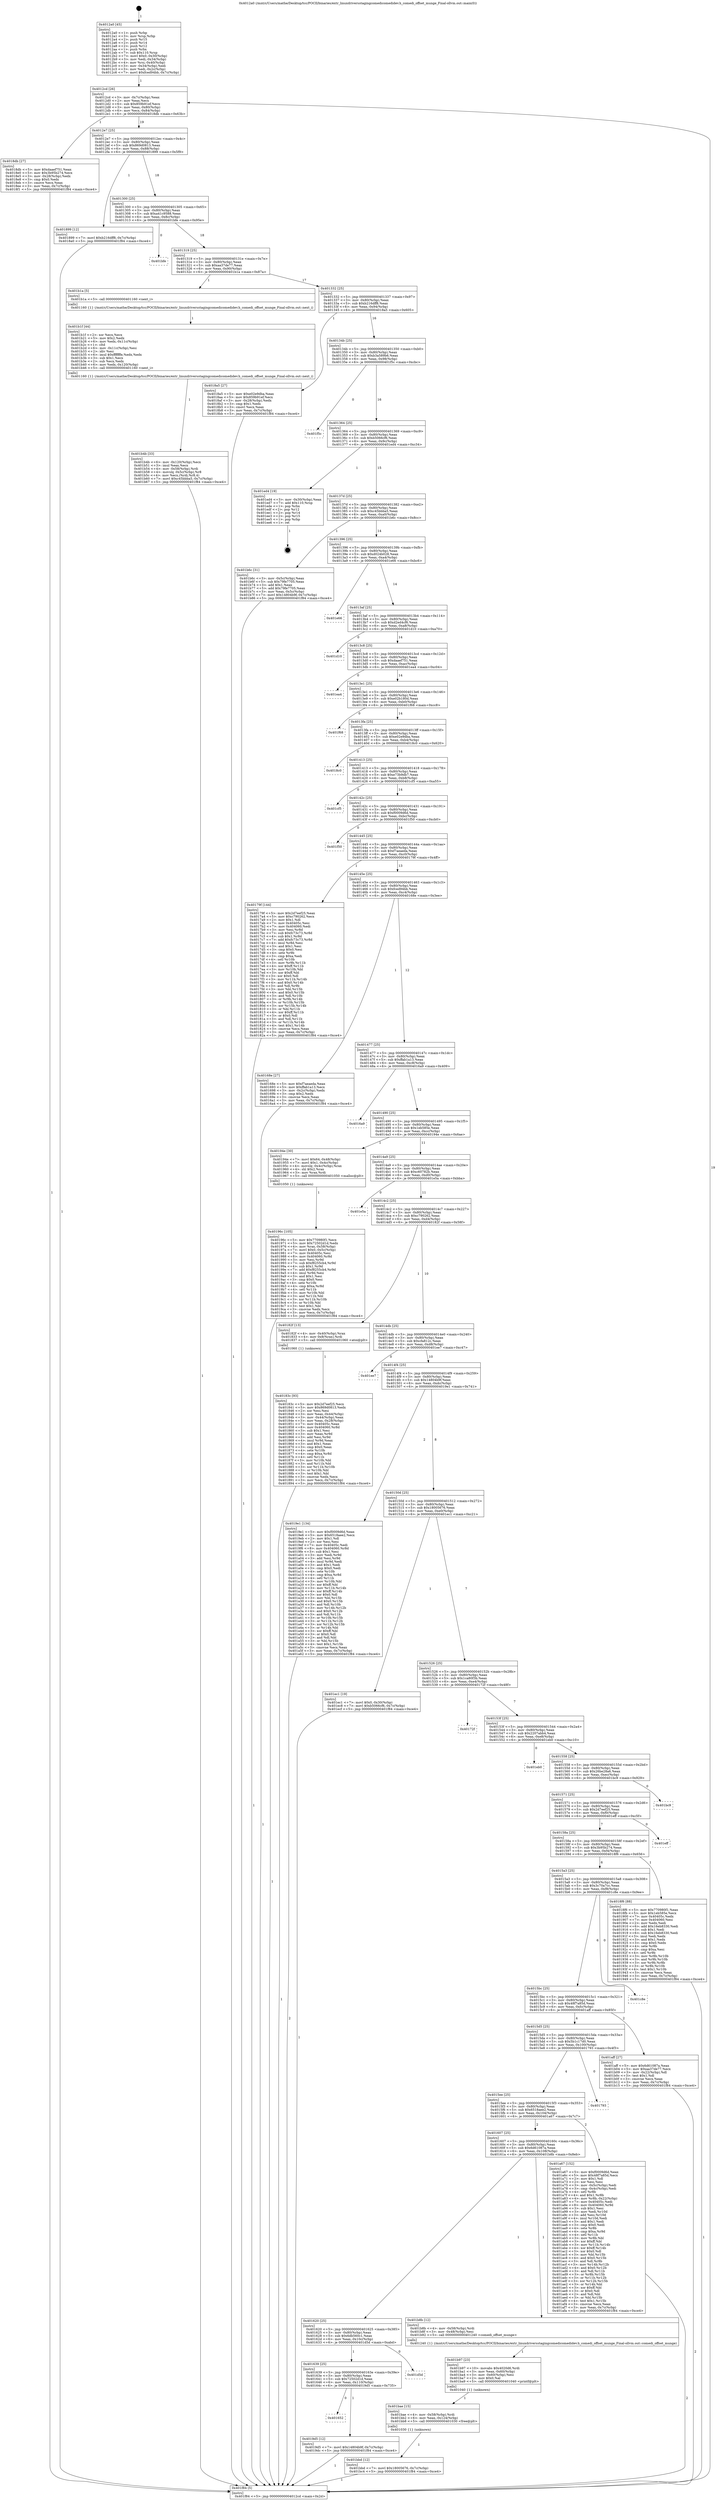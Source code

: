 digraph "0x4012a0" {
  label = "0x4012a0 (/mnt/c/Users/mathe/Desktop/tcc/POCII/binaries/extr_linuxdriversstagingcomedicomedidev.h_comedi_offset_munge_Final-ollvm.out::main(0))"
  labelloc = "t"
  node[shape=record]

  Entry [label="",width=0.3,height=0.3,shape=circle,fillcolor=black,style=filled]
  "0x4012cd" [label="{
     0x4012cd [26]\l
     | [instrs]\l
     &nbsp;&nbsp;0x4012cd \<+3\>: mov -0x7c(%rbp),%eax\l
     &nbsp;&nbsp;0x4012d0 \<+2\>: mov %eax,%ecx\l
     &nbsp;&nbsp;0x4012d2 \<+6\>: sub $0x859b91ef,%ecx\l
     &nbsp;&nbsp;0x4012d8 \<+3\>: mov %eax,-0x80(%rbp)\l
     &nbsp;&nbsp;0x4012db \<+6\>: mov %ecx,-0x84(%rbp)\l
     &nbsp;&nbsp;0x4012e1 \<+6\>: je 00000000004018db \<main+0x63b\>\l
  }"]
  "0x4018db" [label="{
     0x4018db [27]\l
     | [instrs]\l
     &nbsp;&nbsp;0x4018db \<+5\>: mov $0xdaaef751,%eax\l
     &nbsp;&nbsp;0x4018e0 \<+5\>: mov $0x3b95b274,%ecx\l
     &nbsp;&nbsp;0x4018e5 \<+3\>: mov -0x28(%rbp),%edx\l
     &nbsp;&nbsp;0x4018e8 \<+3\>: cmp $0x0,%edx\l
     &nbsp;&nbsp;0x4018eb \<+3\>: cmove %ecx,%eax\l
     &nbsp;&nbsp;0x4018ee \<+3\>: mov %eax,-0x7c(%rbp)\l
     &nbsp;&nbsp;0x4018f1 \<+5\>: jmp 0000000000401f84 \<main+0xce4\>\l
  }"]
  "0x4012e7" [label="{
     0x4012e7 [25]\l
     | [instrs]\l
     &nbsp;&nbsp;0x4012e7 \<+5\>: jmp 00000000004012ec \<main+0x4c\>\l
     &nbsp;&nbsp;0x4012ec \<+3\>: mov -0x80(%rbp),%eax\l
     &nbsp;&nbsp;0x4012ef \<+5\>: sub $0x869d0813,%eax\l
     &nbsp;&nbsp;0x4012f4 \<+6\>: mov %eax,-0x88(%rbp)\l
     &nbsp;&nbsp;0x4012fa \<+6\>: je 0000000000401899 \<main+0x5f9\>\l
  }"]
  Exit [label="",width=0.3,height=0.3,shape=circle,fillcolor=black,style=filled,peripheries=2]
  "0x401899" [label="{
     0x401899 [12]\l
     | [instrs]\l
     &nbsp;&nbsp;0x401899 \<+7\>: movl $0xb216dff8,-0x7c(%rbp)\l
     &nbsp;&nbsp;0x4018a0 \<+5\>: jmp 0000000000401f84 \<main+0xce4\>\l
  }"]
  "0x401300" [label="{
     0x401300 [25]\l
     | [instrs]\l
     &nbsp;&nbsp;0x401300 \<+5\>: jmp 0000000000401305 \<main+0x65\>\l
     &nbsp;&nbsp;0x401305 \<+3\>: mov -0x80(%rbp),%eax\l
     &nbsp;&nbsp;0x401308 \<+5\>: sub $0xa41c9588,%eax\l
     &nbsp;&nbsp;0x40130d \<+6\>: mov %eax,-0x8c(%rbp)\l
     &nbsp;&nbsp;0x401313 \<+6\>: je 0000000000401bfe \<main+0x95e\>\l
  }"]
  "0x401bbd" [label="{
     0x401bbd [12]\l
     | [instrs]\l
     &nbsp;&nbsp;0x401bbd \<+7\>: movl $0x18005676,-0x7c(%rbp)\l
     &nbsp;&nbsp;0x401bc4 \<+5\>: jmp 0000000000401f84 \<main+0xce4\>\l
  }"]
  "0x401bfe" [label="{
     0x401bfe\l
  }", style=dashed]
  "0x401319" [label="{
     0x401319 [25]\l
     | [instrs]\l
     &nbsp;&nbsp;0x401319 \<+5\>: jmp 000000000040131e \<main+0x7e\>\l
     &nbsp;&nbsp;0x40131e \<+3\>: mov -0x80(%rbp),%eax\l
     &nbsp;&nbsp;0x401321 \<+5\>: sub $0xaa37de77,%eax\l
     &nbsp;&nbsp;0x401326 \<+6\>: mov %eax,-0x90(%rbp)\l
     &nbsp;&nbsp;0x40132c \<+6\>: je 0000000000401b1a \<main+0x87a\>\l
  }"]
  "0x401bae" [label="{
     0x401bae [15]\l
     | [instrs]\l
     &nbsp;&nbsp;0x401bae \<+4\>: mov -0x58(%rbp),%rdi\l
     &nbsp;&nbsp;0x401bb2 \<+6\>: mov %eax,-0x124(%rbp)\l
     &nbsp;&nbsp;0x401bb8 \<+5\>: call 0000000000401030 \<free@plt\>\l
     | [calls]\l
     &nbsp;&nbsp;0x401030 \{1\} (unknown)\l
  }"]
  "0x401b1a" [label="{
     0x401b1a [5]\l
     | [instrs]\l
     &nbsp;&nbsp;0x401b1a \<+5\>: call 0000000000401160 \<next_i\>\l
     | [calls]\l
     &nbsp;&nbsp;0x401160 \{1\} (/mnt/c/Users/mathe/Desktop/tcc/POCII/binaries/extr_linuxdriversstagingcomedicomedidev.h_comedi_offset_munge_Final-ollvm.out::next_i)\l
  }"]
  "0x401332" [label="{
     0x401332 [25]\l
     | [instrs]\l
     &nbsp;&nbsp;0x401332 \<+5\>: jmp 0000000000401337 \<main+0x97\>\l
     &nbsp;&nbsp;0x401337 \<+3\>: mov -0x80(%rbp),%eax\l
     &nbsp;&nbsp;0x40133a \<+5\>: sub $0xb216dff8,%eax\l
     &nbsp;&nbsp;0x40133f \<+6\>: mov %eax,-0x94(%rbp)\l
     &nbsp;&nbsp;0x401345 \<+6\>: je 00000000004018a5 \<main+0x605\>\l
  }"]
  "0x401b97" [label="{
     0x401b97 [23]\l
     | [instrs]\l
     &nbsp;&nbsp;0x401b97 \<+10\>: movabs $0x4020d6,%rdi\l
     &nbsp;&nbsp;0x401ba1 \<+3\>: mov %eax,-0x60(%rbp)\l
     &nbsp;&nbsp;0x401ba4 \<+3\>: mov -0x60(%rbp),%esi\l
     &nbsp;&nbsp;0x401ba7 \<+2\>: mov $0x0,%al\l
     &nbsp;&nbsp;0x401ba9 \<+5\>: call 0000000000401040 \<printf@plt\>\l
     | [calls]\l
     &nbsp;&nbsp;0x401040 \{1\} (unknown)\l
  }"]
  "0x4018a5" [label="{
     0x4018a5 [27]\l
     | [instrs]\l
     &nbsp;&nbsp;0x4018a5 \<+5\>: mov $0xe02e9dba,%eax\l
     &nbsp;&nbsp;0x4018aa \<+5\>: mov $0x859b91ef,%ecx\l
     &nbsp;&nbsp;0x4018af \<+3\>: mov -0x28(%rbp),%edx\l
     &nbsp;&nbsp;0x4018b2 \<+3\>: cmp $0x1,%edx\l
     &nbsp;&nbsp;0x4018b5 \<+3\>: cmovl %ecx,%eax\l
     &nbsp;&nbsp;0x4018b8 \<+3\>: mov %eax,-0x7c(%rbp)\l
     &nbsp;&nbsp;0x4018bb \<+5\>: jmp 0000000000401f84 \<main+0xce4\>\l
  }"]
  "0x40134b" [label="{
     0x40134b [25]\l
     | [instrs]\l
     &nbsp;&nbsp;0x40134b \<+5\>: jmp 0000000000401350 \<main+0xb0\>\l
     &nbsp;&nbsp;0x401350 \<+3\>: mov -0x80(%rbp),%eax\l
     &nbsp;&nbsp;0x401353 \<+5\>: sub $0xb3a589b6,%eax\l
     &nbsp;&nbsp;0x401358 \<+6\>: mov %eax,-0x98(%rbp)\l
     &nbsp;&nbsp;0x40135e \<+6\>: je 0000000000401f5c \<main+0xcbc\>\l
  }"]
  "0x401b4b" [label="{
     0x401b4b [33]\l
     | [instrs]\l
     &nbsp;&nbsp;0x401b4b \<+6\>: mov -0x120(%rbp),%ecx\l
     &nbsp;&nbsp;0x401b51 \<+3\>: imul %eax,%ecx\l
     &nbsp;&nbsp;0x401b54 \<+4\>: mov -0x58(%rbp),%rdi\l
     &nbsp;&nbsp;0x401b58 \<+4\>: movslq -0x5c(%rbp),%r8\l
     &nbsp;&nbsp;0x401b5c \<+4\>: mov %ecx,(%rdi,%r8,4)\l
     &nbsp;&nbsp;0x401b60 \<+7\>: movl $0xc45bbba5,-0x7c(%rbp)\l
     &nbsp;&nbsp;0x401b67 \<+5\>: jmp 0000000000401f84 \<main+0xce4\>\l
  }"]
  "0x401f5c" [label="{
     0x401f5c\l
  }", style=dashed]
  "0x401364" [label="{
     0x401364 [25]\l
     | [instrs]\l
     &nbsp;&nbsp;0x401364 \<+5\>: jmp 0000000000401369 \<main+0xc9\>\l
     &nbsp;&nbsp;0x401369 \<+3\>: mov -0x80(%rbp),%eax\l
     &nbsp;&nbsp;0x40136c \<+5\>: sub $0xb5066cf6,%eax\l
     &nbsp;&nbsp;0x401371 \<+6\>: mov %eax,-0x9c(%rbp)\l
     &nbsp;&nbsp;0x401377 \<+6\>: je 0000000000401ed4 \<main+0xc34\>\l
  }"]
  "0x401b1f" [label="{
     0x401b1f [44]\l
     | [instrs]\l
     &nbsp;&nbsp;0x401b1f \<+2\>: xor %ecx,%ecx\l
     &nbsp;&nbsp;0x401b21 \<+5\>: mov $0x2,%edx\l
     &nbsp;&nbsp;0x401b26 \<+6\>: mov %edx,-0x11c(%rbp)\l
     &nbsp;&nbsp;0x401b2c \<+1\>: cltd\l
     &nbsp;&nbsp;0x401b2d \<+6\>: mov -0x11c(%rbp),%esi\l
     &nbsp;&nbsp;0x401b33 \<+2\>: idiv %esi\l
     &nbsp;&nbsp;0x401b35 \<+6\>: imul $0xfffffffe,%edx,%edx\l
     &nbsp;&nbsp;0x401b3b \<+3\>: sub $0x1,%ecx\l
     &nbsp;&nbsp;0x401b3e \<+2\>: sub %ecx,%edx\l
     &nbsp;&nbsp;0x401b40 \<+6\>: mov %edx,-0x120(%rbp)\l
     &nbsp;&nbsp;0x401b46 \<+5\>: call 0000000000401160 \<next_i\>\l
     | [calls]\l
     &nbsp;&nbsp;0x401160 \{1\} (/mnt/c/Users/mathe/Desktop/tcc/POCII/binaries/extr_linuxdriversstagingcomedicomedidev.h_comedi_offset_munge_Final-ollvm.out::next_i)\l
  }"]
  "0x401ed4" [label="{
     0x401ed4 [19]\l
     | [instrs]\l
     &nbsp;&nbsp;0x401ed4 \<+3\>: mov -0x30(%rbp),%eax\l
     &nbsp;&nbsp;0x401ed7 \<+7\>: add $0x110,%rsp\l
     &nbsp;&nbsp;0x401ede \<+1\>: pop %rbx\l
     &nbsp;&nbsp;0x401edf \<+2\>: pop %r12\l
     &nbsp;&nbsp;0x401ee1 \<+2\>: pop %r14\l
     &nbsp;&nbsp;0x401ee3 \<+2\>: pop %r15\l
     &nbsp;&nbsp;0x401ee5 \<+1\>: pop %rbp\l
     &nbsp;&nbsp;0x401ee6 \<+1\>: ret\l
  }"]
  "0x40137d" [label="{
     0x40137d [25]\l
     | [instrs]\l
     &nbsp;&nbsp;0x40137d \<+5\>: jmp 0000000000401382 \<main+0xe2\>\l
     &nbsp;&nbsp;0x401382 \<+3\>: mov -0x80(%rbp),%eax\l
     &nbsp;&nbsp;0x401385 \<+5\>: sub $0xc45bbba5,%eax\l
     &nbsp;&nbsp;0x40138a \<+6\>: mov %eax,-0xa0(%rbp)\l
     &nbsp;&nbsp;0x401390 \<+6\>: je 0000000000401b6c \<main+0x8cc\>\l
  }"]
  "0x401652" [label="{
     0x401652\l
  }", style=dashed]
  "0x401b6c" [label="{
     0x401b6c [31]\l
     | [instrs]\l
     &nbsp;&nbsp;0x401b6c \<+3\>: mov -0x5c(%rbp),%eax\l
     &nbsp;&nbsp;0x401b6f \<+5\>: sub $0x79fe7705,%eax\l
     &nbsp;&nbsp;0x401b74 \<+3\>: add $0x1,%eax\l
     &nbsp;&nbsp;0x401b77 \<+5\>: add $0x79fe7705,%eax\l
     &nbsp;&nbsp;0x401b7c \<+3\>: mov %eax,-0x5c(%rbp)\l
     &nbsp;&nbsp;0x401b7f \<+7\>: movl $0x14804b9f,-0x7c(%rbp)\l
     &nbsp;&nbsp;0x401b86 \<+5\>: jmp 0000000000401f84 \<main+0xce4\>\l
  }"]
  "0x401396" [label="{
     0x401396 [25]\l
     | [instrs]\l
     &nbsp;&nbsp;0x401396 \<+5\>: jmp 000000000040139b \<main+0xfb\>\l
     &nbsp;&nbsp;0x40139b \<+3\>: mov -0x80(%rbp),%eax\l
     &nbsp;&nbsp;0x40139e \<+5\>: sub $0xd024b028,%eax\l
     &nbsp;&nbsp;0x4013a3 \<+6\>: mov %eax,-0xa4(%rbp)\l
     &nbsp;&nbsp;0x4013a9 \<+6\>: je 0000000000401e66 \<main+0xbc6\>\l
  }"]
  "0x4019d5" [label="{
     0x4019d5 [12]\l
     | [instrs]\l
     &nbsp;&nbsp;0x4019d5 \<+7\>: movl $0x14804b9f,-0x7c(%rbp)\l
     &nbsp;&nbsp;0x4019dc \<+5\>: jmp 0000000000401f84 \<main+0xce4\>\l
  }"]
  "0x401e66" [label="{
     0x401e66\l
  }", style=dashed]
  "0x4013af" [label="{
     0x4013af [25]\l
     | [instrs]\l
     &nbsp;&nbsp;0x4013af \<+5\>: jmp 00000000004013b4 \<main+0x114\>\l
     &nbsp;&nbsp;0x4013b4 \<+3\>: mov -0x80(%rbp),%eax\l
     &nbsp;&nbsp;0x4013b7 \<+5\>: sub $0xd2ed4cf6,%eax\l
     &nbsp;&nbsp;0x4013bc \<+6\>: mov %eax,-0xa8(%rbp)\l
     &nbsp;&nbsp;0x4013c2 \<+6\>: je 0000000000401d10 \<main+0xa70\>\l
  }"]
  "0x401639" [label="{
     0x401639 [25]\l
     | [instrs]\l
     &nbsp;&nbsp;0x401639 \<+5\>: jmp 000000000040163e \<main+0x39e\>\l
     &nbsp;&nbsp;0x40163e \<+3\>: mov -0x80(%rbp),%eax\l
     &nbsp;&nbsp;0x401641 \<+5\>: sub $0x72502d1d,%eax\l
     &nbsp;&nbsp;0x401646 \<+6\>: mov %eax,-0x110(%rbp)\l
     &nbsp;&nbsp;0x40164c \<+6\>: je 00000000004019d5 \<main+0x735\>\l
  }"]
  "0x401d10" [label="{
     0x401d10\l
  }", style=dashed]
  "0x4013c8" [label="{
     0x4013c8 [25]\l
     | [instrs]\l
     &nbsp;&nbsp;0x4013c8 \<+5\>: jmp 00000000004013cd \<main+0x12d\>\l
     &nbsp;&nbsp;0x4013cd \<+3\>: mov -0x80(%rbp),%eax\l
     &nbsp;&nbsp;0x4013d0 \<+5\>: sub $0xdaaef751,%eax\l
     &nbsp;&nbsp;0x4013d5 \<+6\>: mov %eax,-0xac(%rbp)\l
     &nbsp;&nbsp;0x4013db \<+6\>: je 0000000000401ea4 \<main+0xc04\>\l
  }"]
  "0x401d5d" [label="{
     0x401d5d\l
  }", style=dashed]
  "0x401ea4" [label="{
     0x401ea4\l
  }", style=dashed]
  "0x4013e1" [label="{
     0x4013e1 [25]\l
     | [instrs]\l
     &nbsp;&nbsp;0x4013e1 \<+5\>: jmp 00000000004013e6 \<main+0x146\>\l
     &nbsp;&nbsp;0x4013e6 \<+3\>: mov -0x80(%rbp),%eax\l
     &nbsp;&nbsp;0x4013e9 \<+5\>: sub $0xe02b180d,%eax\l
     &nbsp;&nbsp;0x4013ee \<+6\>: mov %eax,-0xb0(%rbp)\l
     &nbsp;&nbsp;0x4013f4 \<+6\>: je 0000000000401f68 \<main+0xcc8\>\l
  }"]
  "0x401620" [label="{
     0x401620 [25]\l
     | [instrs]\l
     &nbsp;&nbsp;0x401620 \<+5\>: jmp 0000000000401625 \<main+0x385\>\l
     &nbsp;&nbsp;0x401625 \<+3\>: mov -0x80(%rbp),%eax\l
     &nbsp;&nbsp;0x401628 \<+5\>: sub $0x6db560c1,%eax\l
     &nbsp;&nbsp;0x40162d \<+6\>: mov %eax,-0x10c(%rbp)\l
     &nbsp;&nbsp;0x401633 \<+6\>: je 0000000000401d5d \<main+0xabd\>\l
  }"]
  "0x401f68" [label="{
     0x401f68\l
  }", style=dashed]
  "0x4013fa" [label="{
     0x4013fa [25]\l
     | [instrs]\l
     &nbsp;&nbsp;0x4013fa \<+5\>: jmp 00000000004013ff \<main+0x15f\>\l
     &nbsp;&nbsp;0x4013ff \<+3\>: mov -0x80(%rbp),%eax\l
     &nbsp;&nbsp;0x401402 \<+5\>: sub $0xe02e9dba,%eax\l
     &nbsp;&nbsp;0x401407 \<+6\>: mov %eax,-0xb4(%rbp)\l
     &nbsp;&nbsp;0x40140d \<+6\>: je 00000000004018c0 \<main+0x620\>\l
  }"]
  "0x401b8b" [label="{
     0x401b8b [12]\l
     | [instrs]\l
     &nbsp;&nbsp;0x401b8b \<+4\>: mov -0x58(%rbp),%rdi\l
     &nbsp;&nbsp;0x401b8f \<+3\>: mov -0x48(%rbp),%esi\l
     &nbsp;&nbsp;0x401b92 \<+5\>: call 0000000000401240 \<comedi_offset_munge\>\l
     | [calls]\l
     &nbsp;&nbsp;0x401240 \{1\} (/mnt/c/Users/mathe/Desktop/tcc/POCII/binaries/extr_linuxdriversstagingcomedicomedidev.h_comedi_offset_munge_Final-ollvm.out::comedi_offset_munge)\l
  }"]
  "0x4018c0" [label="{
     0x4018c0\l
  }", style=dashed]
  "0x401413" [label="{
     0x401413 [25]\l
     | [instrs]\l
     &nbsp;&nbsp;0x401413 \<+5\>: jmp 0000000000401418 \<main+0x178\>\l
     &nbsp;&nbsp;0x401418 \<+3\>: mov -0x80(%rbp),%eax\l
     &nbsp;&nbsp;0x40141b \<+5\>: sub $0xe73b9db7,%eax\l
     &nbsp;&nbsp;0x401420 \<+6\>: mov %eax,-0xb8(%rbp)\l
     &nbsp;&nbsp;0x401426 \<+6\>: je 0000000000401cf5 \<main+0xa55\>\l
  }"]
  "0x401607" [label="{
     0x401607 [25]\l
     | [instrs]\l
     &nbsp;&nbsp;0x401607 \<+5\>: jmp 000000000040160c \<main+0x36c\>\l
     &nbsp;&nbsp;0x40160c \<+3\>: mov -0x80(%rbp),%eax\l
     &nbsp;&nbsp;0x40160f \<+5\>: sub $0x6d61087a,%eax\l
     &nbsp;&nbsp;0x401614 \<+6\>: mov %eax,-0x108(%rbp)\l
     &nbsp;&nbsp;0x40161a \<+6\>: je 0000000000401b8b \<main+0x8eb\>\l
  }"]
  "0x401cf5" [label="{
     0x401cf5\l
  }", style=dashed]
  "0x40142c" [label="{
     0x40142c [25]\l
     | [instrs]\l
     &nbsp;&nbsp;0x40142c \<+5\>: jmp 0000000000401431 \<main+0x191\>\l
     &nbsp;&nbsp;0x401431 \<+3\>: mov -0x80(%rbp),%eax\l
     &nbsp;&nbsp;0x401434 \<+5\>: sub $0xf0009d6d,%eax\l
     &nbsp;&nbsp;0x401439 \<+6\>: mov %eax,-0xbc(%rbp)\l
     &nbsp;&nbsp;0x40143f \<+6\>: je 0000000000401f50 \<main+0xcb0\>\l
  }"]
  "0x401a67" [label="{
     0x401a67 [152]\l
     | [instrs]\l
     &nbsp;&nbsp;0x401a67 \<+5\>: mov $0xf0009d6d,%eax\l
     &nbsp;&nbsp;0x401a6c \<+5\>: mov $0x48f7a85d,%ecx\l
     &nbsp;&nbsp;0x401a71 \<+2\>: mov $0x1,%dl\l
     &nbsp;&nbsp;0x401a73 \<+2\>: xor %esi,%esi\l
     &nbsp;&nbsp;0x401a75 \<+3\>: mov -0x5c(%rbp),%edi\l
     &nbsp;&nbsp;0x401a78 \<+3\>: cmp -0x4c(%rbp),%edi\l
     &nbsp;&nbsp;0x401a7b \<+4\>: setl %r8b\l
     &nbsp;&nbsp;0x401a7f \<+4\>: and $0x1,%r8b\l
     &nbsp;&nbsp;0x401a83 \<+4\>: mov %r8b,-0x22(%rbp)\l
     &nbsp;&nbsp;0x401a87 \<+7\>: mov 0x40405c,%edi\l
     &nbsp;&nbsp;0x401a8e \<+8\>: mov 0x404060,%r9d\l
     &nbsp;&nbsp;0x401a96 \<+3\>: sub $0x1,%esi\l
     &nbsp;&nbsp;0x401a99 \<+3\>: mov %edi,%r10d\l
     &nbsp;&nbsp;0x401a9c \<+3\>: add %esi,%r10d\l
     &nbsp;&nbsp;0x401a9f \<+4\>: imul %r10d,%edi\l
     &nbsp;&nbsp;0x401aa3 \<+3\>: and $0x1,%edi\l
     &nbsp;&nbsp;0x401aa6 \<+3\>: cmp $0x0,%edi\l
     &nbsp;&nbsp;0x401aa9 \<+4\>: sete %r8b\l
     &nbsp;&nbsp;0x401aad \<+4\>: cmp $0xa,%r9d\l
     &nbsp;&nbsp;0x401ab1 \<+4\>: setl %r11b\l
     &nbsp;&nbsp;0x401ab5 \<+3\>: mov %r8b,%bl\l
     &nbsp;&nbsp;0x401ab8 \<+3\>: xor $0xff,%bl\l
     &nbsp;&nbsp;0x401abb \<+3\>: mov %r11b,%r14b\l
     &nbsp;&nbsp;0x401abe \<+4\>: xor $0xff,%r14b\l
     &nbsp;&nbsp;0x401ac2 \<+3\>: xor $0x0,%dl\l
     &nbsp;&nbsp;0x401ac5 \<+3\>: mov %bl,%r15b\l
     &nbsp;&nbsp;0x401ac8 \<+4\>: and $0x0,%r15b\l
     &nbsp;&nbsp;0x401acc \<+3\>: and %dl,%r8b\l
     &nbsp;&nbsp;0x401acf \<+3\>: mov %r14b,%r12b\l
     &nbsp;&nbsp;0x401ad2 \<+4\>: and $0x0,%r12b\l
     &nbsp;&nbsp;0x401ad6 \<+3\>: and %dl,%r11b\l
     &nbsp;&nbsp;0x401ad9 \<+3\>: or %r8b,%r15b\l
     &nbsp;&nbsp;0x401adc \<+3\>: or %r11b,%r12b\l
     &nbsp;&nbsp;0x401adf \<+3\>: xor %r12b,%r15b\l
     &nbsp;&nbsp;0x401ae2 \<+3\>: or %r14b,%bl\l
     &nbsp;&nbsp;0x401ae5 \<+3\>: xor $0xff,%bl\l
     &nbsp;&nbsp;0x401ae8 \<+3\>: or $0x0,%dl\l
     &nbsp;&nbsp;0x401aeb \<+2\>: and %dl,%bl\l
     &nbsp;&nbsp;0x401aed \<+3\>: or %bl,%r15b\l
     &nbsp;&nbsp;0x401af0 \<+4\>: test $0x1,%r15b\l
     &nbsp;&nbsp;0x401af4 \<+3\>: cmovne %ecx,%eax\l
     &nbsp;&nbsp;0x401af7 \<+3\>: mov %eax,-0x7c(%rbp)\l
     &nbsp;&nbsp;0x401afa \<+5\>: jmp 0000000000401f84 \<main+0xce4\>\l
  }"]
  "0x401f50" [label="{
     0x401f50\l
  }", style=dashed]
  "0x401445" [label="{
     0x401445 [25]\l
     | [instrs]\l
     &nbsp;&nbsp;0x401445 \<+5\>: jmp 000000000040144a \<main+0x1aa\>\l
     &nbsp;&nbsp;0x40144a \<+3\>: mov -0x80(%rbp),%eax\l
     &nbsp;&nbsp;0x40144d \<+5\>: sub $0xf7aeaeda,%eax\l
     &nbsp;&nbsp;0x401452 \<+6\>: mov %eax,-0xc0(%rbp)\l
     &nbsp;&nbsp;0x401458 \<+6\>: je 000000000040179f \<main+0x4ff\>\l
  }"]
  "0x4015ee" [label="{
     0x4015ee [25]\l
     | [instrs]\l
     &nbsp;&nbsp;0x4015ee \<+5\>: jmp 00000000004015f3 \<main+0x353\>\l
     &nbsp;&nbsp;0x4015f3 \<+3\>: mov -0x80(%rbp),%eax\l
     &nbsp;&nbsp;0x4015f6 \<+5\>: sub $0x6518aee2,%eax\l
     &nbsp;&nbsp;0x4015fb \<+6\>: mov %eax,-0x104(%rbp)\l
     &nbsp;&nbsp;0x401601 \<+6\>: je 0000000000401a67 \<main+0x7c7\>\l
  }"]
  "0x40179f" [label="{
     0x40179f [144]\l
     | [instrs]\l
     &nbsp;&nbsp;0x40179f \<+5\>: mov $0x2d7eef25,%eax\l
     &nbsp;&nbsp;0x4017a4 \<+5\>: mov $0xc790262,%ecx\l
     &nbsp;&nbsp;0x4017a9 \<+2\>: mov $0x1,%dl\l
     &nbsp;&nbsp;0x4017ab \<+7\>: mov 0x40405c,%esi\l
     &nbsp;&nbsp;0x4017b2 \<+7\>: mov 0x404060,%edi\l
     &nbsp;&nbsp;0x4017b9 \<+3\>: mov %esi,%r8d\l
     &nbsp;&nbsp;0x4017bc \<+7\>: sub $0xfc73c73,%r8d\l
     &nbsp;&nbsp;0x4017c3 \<+4\>: sub $0x1,%r8d\l
     &nbsp;&nbsp;0x4017c7 \<+7\>: add $0xfc73c73,%r8d\l
     &nbsp;&nbsp;0x4017ce \<+4\>: imul %r8d,%esi\l
     &nbsp;&nbsp;0x4017d2 \<+3\>: and $0x1,%esi\l
     &nbsp;&nbsp;0x4017d5 \<+3\>: cmp $0x0,%esi\l
     &nbsp;&nbsp;0x4017d8 \<+4\>: sete %r9b\l
     &nbsp;&nbsp;0x4017dc \<+3\>: cmp $0xa,%edi\l
     &nbsp;&nbsp;0x4017df \<+4\>: setl %r10b\l
     &nbsp;&nbsp;0x4017e3 \<+3\>: mov %r9b,%r11b\l
     &nbsp;&nbsp;0x4017e6 \<+4\>: xor $0xff,%r11b\l
     &nbsp;&nbsp;0x4017ea \<+3\>: mov %r10b,%bl\l
     &nbsp;&nbsp;0x4017ed \<+3\>: xor $0xff,%bl\l
     &nbsp;&nbsp;0x4017f0 \<+3\>: xor $0x0,%dl\l
     &nbsp;&nbsp;0x4017f3 \<+3\>: mov %r11b,%r14b\l
     &nbsp;&nbsp;0x4017f6 \<+4\>: and $0x0,%r14b\l
     &nbsp;&nbsp;0x4017fa \<+3\>: and %dl,%r9b\l
     &nbsp;&nbsp;0x4017fd \<+3\>: mov %bl,%r15b\l
     &nbsp;&nbsp;0x401800 \<+4\>: and $0x0,%r15b\l
     &nbsp;&nbsp;0x401804 \<+3\>: and %dl,%r10b\l
     &nbsp;&nbsp;0x401807 \<+3\>: or %r9b,%r14b\l
     &nbsp;&nbsp;0x40180a \<+3\>: or %r10b,%r15b\l
     &nbsp;&nbsp;0x40180d \<+3\>: xor %r15b,%r14b\l
     &nbsp;&nbsp;0x401810 \<+3\>: or %bl,%r11b\l
     &nbsp;&nbsp;0x401813 \<+4\>: xor $0xff,%r11b\l
     &nbsp;&nbsp;0x401817 \<+3\>: or $0x0,%dl\l
     &nbsp;&nbsp;0x40181a \<+3\>: and %dl,%r11b\l
     &nbsp;&nbsp;0x40181d \<+3\>: or %r11b,%r14b\l
     &nbsp;&nbsp;0x401820 \<+4\>: test $0x1,%r14b\l
     &nbsp;&nbsp;0x401824 \<+3\>: cmovne %ecx,%eax\l
     &nbsp;&nbsp;0x401827 \<+3\>: mov %eax,-0x7c(%rbp)\l
     &nbsp;&nbsp;0x40182a \<+5\>: jmp 0000000000401f84 \<main+0xce4\>\l
  }"]
  "0x40145e" [label="{
     0x40145e [25]\l
     | [instrs]\l
     &nbsp;&nbsp;0x40145e \<+5\>: jmp 0000000000401463 \<main+0x1c3\>\l
     &nbsp;&nbsp;0x401463 \<+3\>: mov -0x80(%rbp),%eax\l
     &nbsp;&nbsp;0x401466 \<+5\>: sub $0xfced94bb,%eax\l
     &nbsp;&nbsp;0x40146b \<+6\>: mov %eax,-0xc4(%rbp)\l
     &nbsp;&nbsp;0x401471 \<+6\>: je 000000000040168e \<main+0x3ee\>\l
  }"]
  "0x401793" [label="{
     0x401793\l
  }", style=dashed]
  "0x40168e" [label="{
     0x40168e [27]\l
     | [instrs]\l
     &nbsp;&nbsp;0x40168e \<+5\>: mov $0xf7aeaeda,%eax\l
     &nbsp;&nbsp;0x401693 \<+5\>: mov $0xffab1a13,%ecx\l
     &nbsp;&nbsp;0x401698 \<+3\>: mov -0x2c(%rbp),%edx\l
     &nbsp;&nbsp;0x40169b \<+3\>: cmp $0x2,%edx\l
     &nbsp;&nbsp;0x40169e \<+3\>: cmovne %ecx,%eax\l
     &nbsp;&nbsp;0x4016a1 \<+3\>: mov %eax,-0x7c(%rbp)\l
     &nbsp;&nbsp;0x4016a4 \<+5\>: jmp 0000000000401f84 \<main+0xce4\>\l
  }"]
  "0x401477" [label="{
     0x401477 [25]\l
     | [instrs]\l
     &nbsp;&nbsp;0x401477 \<+5\>: jmp 000000000040147c \<main+0x1dc\>\l
     &nbsp;&nbsp;0x40147c \<+3\>: mov -0x80(%rbp),%eax\l
     &nbsp;&nbsp;0x40147f \<+5\>: sub $0xffab1a13,%eax\l
     &nbsp;&nbsp;0x401484 \<+6\>: mov %eax,-0xc8(%rbp)\l
     &nbsp;&nbsp;0x40148a \<+6\>: je 00000000004016a9 \<main+0x409\>\l
  }"]
  "0x401f84" [label="{
     0x401f84 [5]\l
     | [instrs]\l
     &nbsp;&nbsp;0x401f84 \<+5\>: jmp 00000000004012cd \<main+0x2d\>\l
  }"]
  "0x4012a0" [label="{
     0x4012a0 [45]\l
     | [instrs]\l
     &nbsp;&nbsp;0x4012a0 \<+1\>: push %rbp\l
     &nbsp;&nbsp;0x4012a1 \<+3\>: mov %rsp,%rbp\l
     &nbsp;&nbsp;0x4012a4 \<+2\>: push %r15\l
     &nbsp;&nbsp;0x4012a6 \<+2\>: push %r14\l
     &nbsp;&nbsp;0x4012a8 \<+2\>: push %r12\l
     &nbsp;&nbsp;0x4012aa \<+1\>: push %rbx\l
     &nbsp;&nbsp;0x4012ab \<+7\>: sub $0x110,%rsp\l
     &nbsp;&nbsp;0x4012b2 \<+7\>: movl $0x0,-0x30(%rbp)\l
     &nbsp;&nbsp;0x4012b9 \<+3\>: mov %edi,-0x34(%rbp)\l
     &nbsp;&nbsp;0x4012bc \<+4\>: mov %rsi,-0x40(%rbp)\l
     &nbsp;&nbsp;0x4012c0 \<+3\>: mov -0x34(%rbp),%edi\l
     &nbsp;&nbsp;0x4012c3 \<+3\>: mov %edi,-0x2c(%rbp)\l
     &nbsp;&nbsp;0x4012c6 \<+7\>: movl $0xfced94bb,-0x7c(%rbp)\l
  }"]
  "0x4015d5" [label="{
     0x4015d5 [25]\l
     | [instrs]\l
     &nbsp;&nbsp;0x4015d5 \<+5\>: jmp 00000000004015da \<main+0x33a\>\l
     &nbsp;&nbsp;0x4015da \<+3\>: mov -0x80(%rbp),%eax\l
     &nbsp;&nbsp;0x4015dd \<+5\>: sub $0x5b1c17d0,%eax\l
     &nbsp;&nbsp;0x4015e2 \<+6\>: mov %eax,-0x100(%rbp)\l
     &nbsp;&nbsp;0x4015e8 \<+6\>: je 0000000000401793 \<main+0x4f3\>\l
  }"]
  "0x4016a9" [label="{
     0x4016a9\l
  }", style=dashed]
  "0x401490" [label="{
     0x401490 [25]\l
     | [instrs]\l
     &nbsp;&nbsp;0x401490 \<+5\>: jmp 0000000000401495 \<main+0x1f5\>\l
     &nbsp;&nbsp;0x401495 \<+3\>: mov -0x80(%rbp),%eax\l
     &nbsp;&nbsp;0x401498 \<+5\>: sub $0x1eb585e,%eax\l
     &nbsp;&nbsp;0x40149d \<+6\>: mov %eax,-0xcc(%rbp)\l
     &nbsp;&nbsp;0x4014a3 \<+6\>: je 000000000040194e \<main+0x6ae\>\l
  }"]
  "0x401aff" [label="{
     0x401aff [27]\l
     | [instrs]\l
     &nbsp;&nbsp;0x401aff \<+5\>: mov $0x6d61087a,%eax\l
     &nbsp;&nbsp;0x401b04 \<+5\>: mov $0xaa37de77,%ecx\l
     &nbsp;&nbsp;0x401b09 \<+3\>: mov -0x22(%rbp),%dl\l
     &nbsp;&nbsp;0x401b0c \<+3\>: test $0x1,%dl\l
     &nbsp;&nbsp;0x401b0f \<+3\>: cmovne %ecx,%eax\l
     &nbsp;&nbsp;0x401b12 \<+3\>: mov %eax,-0x7c(%rbp)\l
     &nbsp;&nbsp;0x401b15 \<+5\>: jmp 0000000000401f84 \<main+0xce4\>\l
  }"]
  "0x40194e" [label="{
     0x40194e [30]\l
     | [instrs]\l
     &nbsp;&nbsp;0x40194e \<+7\>: movl $0x64,-0x48(%rbp)\l
     &nbsp;&nbsp;0x401955 \<+7\>: movl $0x1,-0x4c(%rbp)\l
     &nbsp;&nbsp;0x40195c \<+4\>: movslq -0x4c(%rbp),%rax\l
     &nbsp;&nbsp;0x401960 \<+4\>: shl $0x2,%rax\l
     &nbsp;&nbsp;0x401964 \<+3\>: mov %rax,%rdi\l
     &nbsp;&nbsp;0x401967 \<+5\>: call 0000000000401050 \<malloc@plt\>\l
     | [calls]\l
     &nbsp;&nbsp;0x401050 \{1\} (unknown)\l
  }"]
  "0x4014a9" [label="{
     0x4014a9 [25]\l
     | [instrs]\l
     &nbsp;&nbsp;0x4014a9 \<+5\>: jmp 00000000004014ae \<main+0x20e\>\l
     &nbsp;&nbsp;0x4014ae \<+3\>: mov -0x80(%rbp),%eax\l
     &nbsp;&nbsp;0x4014b1 \<+5\>: sub $0xc60782b,%eax\l
     &nbsp;&nbsp;0x4014b6 \<+6\>: mov %eax,-0xd0(%rbp)\l
     &nbsp;&nbsp;0x4014bc \<+6\>: je 0000000000401e5a \<main+0xbba\>\l
  }"]
  "0x4015bc" [label="{
     0x4015bc [25]\l
     | [instrs]\l
     &nbsp;&nbsp;0x4015bc \<+5\>: jmp 00000000004015c1 \<main+0x321\>\l
     &nbsp;&nbsp;0x4015c1 \<+3\>: mov -0x80(%rbp),%eax\l
     &nbsp;&nbsp;0x4015c4 \<+5\>: sub $0x48f7a85d,%eax\l
     &nbsp;&nbsp;0x4015c9 \<+6\>: mov %eax,-0xfc(%rbp)\l
     &nbsp;&nbsp;0x4015cf \<+6\>: je 0000000000401aff \<main+0x85f\>\l
  }"]
  "0x401e5a" [label="{
     0x401e5a\l
  }", style=dashed]
  "0x4014c2" [label="{
     0x4014c2 [25]\l
     | [instrs]\l
     &nbsp;&nbsp;0x4014c2 \<+5\>: jmp 00000000004014c7 \<main+0x227\>\l
     &nbsp;&nbsp;0x4014c7 \<+3\>: mov -0x80(%rbp),%eax\l
     &nbsp;&nbsp;0x4014ca \<+5\>: sub $0xc790262,%eax\l
     &nbsp;&nbsp;0x4014cf \<+6\>: mov %eax,-0xd4(%rbp)\l
     &nbsp;&nbsp;0x4014d5 \<+6\>: je 000000000040182f \<main+0x58f\>\l
  }"]
  "0x401c8e" [label="{
     0x401c8e\l
  }", style=dashed]
  "0x40182f" [label="{
     0x40182f [13]\l
     | [instrs]\l
     &nbsp;&nbsp;0x40182f \<+4\>: mov -0x40(%rbp),%rax\l
     &nbsp;&nbsp;0x401833 \<+4\>: mov 0x8(%rax),%rdi\l
     &nbsp;&nbsp;0x401837 \<+5\>: call 0000000000401060 \<atoi@plt\>\l
     | [calls]\l
     &nbsp;&nbsp;0x401060 \{1\} (unknown)\l
  }"]
  "0x4014db" [label="{
     0x4014db [25]\l
     | [instrs]\l
     &nbsp;&nbsp;0x4014db \<+5\>: jmp 00000000004014e0 \<main+0x240\>\l
     &nbsp;&nbsp;0x4014e0 \<+3\>: mov -0x80(%rbp),%eax\l
     &nbsp;&nbsp;0x4014e3 \<+5\>: sub $0xcfa812c,%eax\l
     &nbsp;&nbsp;0x4014e8 \<+6\>: mov %eax,-0xd8(%rbp)\l
     &nbsp;&nbsp;0x4014ee \<+6\>: je 0000000000401ee7 \<main+0xc47\>\l
  }"]
  "0x40183c" [label="{
     0x40183c [93]\l
     | [instrs]\l
     &nbsp;&nbsp;0x40183c \<+5\>: mov $0x2d7eef25,%ecx\l
     &nbsp;&nbsp;0x401841 \<+5\>: mov $0x869d0813,%edx\l
     &nbsp;&nbsp;0x401846 \<+2\>: xor %esi,%esi\l
     &nbsp;&nbsp;0x401848 \<+3\>: mov %eax,-0x44(%rbp)\l
     &nbsp;&nbsp;0x40184b \<+3\>: mov -0x44(%rbp),%eax\l
     &nbsp;&nbsp;0x40184e \<+3\>: mov %eax,-0x28(%rbp)\l
     &nbsp;&nbsp;0x401851 \<+7\>: mov 0x40405c,%eax\l
     &nbsp;&nbsp;0x401858 \<+8\>: mov 0x404060,%r8d\l
     &nbsp;&nbsp;0x401860 \<+3\>: sub $0x1,%esi\l
     &nbsp;&nbsp;0x401863 \<+3\>: mov %eax,%r9d\l
     &nbsp;&nbsp;0x401866 \<+3\>: add %esi,%r9d\l
     &nbsp;&nbsp;0x401869 \<+4\>: imul %r9d,%eax\l
     &nbsp;&nbsp;0x40186d \<+3\>: and $0x1,%eax\l
     &nbsp;&nbsp;0x401870 \<+3\>: cmp $0x0,%eax\l
     &nbsp;&nbsp;0x401873 \<+4\>: sete %r10b\l
     &nbsp;&nbsp;0x401877 \<+4\>: cmp $0xa,%r8d\l
     &nbsp;&nbsp;0x40187b \<+4\>: setl %r11b\l
     &nbsp;&nbsp;0x40187f \<+3\>: mov %r10b,%bl\l
     &nbsp;&nbsp;0x401882 \<+3\>: and %r11b,%bl\l
     &nbsp;&nbsp;0x401885 \<+3\>: xor %r11b,%r10b\l
     &nbsp;&nbsp;0x401888 \<+3\>: or %r10b,%bl\l
     &nbsp;&nbsp;0x40188b \<+3\>: test $0x1,%bl\l
     &nbsp;&nbsp;0x40188e \<+3\>: cmovne %edx,%ecx\l
     &nbsp;&nbsp;0x401891 \<+3\>: mov %ecx,-0x7c(%rbp)\l
     &nbsp;&nbsp;0x401894 \<+5\>: jmp 0000000000401f84 \<main+0xce4\>\l
  }"]
  "0x40196c" [label="{
     0x40196c [105]\l
     | [instrs]\l
     &nbsp;&nbsp;0x40196c \<+5\>: mov $0x770980f1,%ecx\l
     &nbsp;&nbsp;0x401971 \<+5\>: mov $0x72502d1d,%edx\l
     &nbsp;&nbsp;0x401976 \<+4\>: mov %rax,-0x58(%rbp)\l
     &nbsp;&nbsp;0x40197a \<+7\>: movl $0x0,-0x5c(%rbp)\l
     &nbsp;&nbsp;0x401981 \<+7\>: mov 0x40405c,%esi\l
     &nbsp;&nbsp;0x401988 \<+8\>: mov 0x404060,%r8d\l
     &nbsp;&nbsp;0x401990 \<+3\>: mov %esi,%r9d\l
     &nbsp;&nbsp;0x401993 \<+7\>: sub $0xf8255cb4,%r9d\l
     &nbsp;&nbsp;0x40199a \<+4\>: sub $0x1,%r9d\l
     &nbsp;&nbsp;0x40199e \<+7\>: add $0xf8255cb4,%r9d\l
     &nbsp;&nbsp;0x4019a5 \<+4\>: imul %r9d,%esi\l
     &nbsp;&nbsp;0x4019a9 \<+3\>: and $0x1,%esi\l
     &nbsp;&nbsp;0x4019ac \<+3\>: cmp $0x0,%esi\l
     &nbsp;&nbsp;0x4019af \<+4\>: sete %r10b\l
     &nbsp;&nbsp;0x4019b3 \<+4\>: cmp $0xa,%r8d\l
     &nbsp;&nbsp;0x4019b7 \<+4\>: setl %r11b\l
     &nbsp;&nbsp;0x4019bb \<+3\>: mov %r10b,%bl\l
     &nbsp;&nbsp;0x4019be \<+3\>: and %r11b,%bl\l
     &nbsp;&nbsp;0x4019c1 \<+3\>: xor %r11b,%r10b\l
     &nbsp;&nbsp;0x4019c4 \<+3\>: or %r10b,%bl\l
     &nbsp;&nbsp;0x4019c7 \<+3\>: test $0x1,%bl\l
     &nbsp;&nbsp;0x4019ca \<+3\>: cmovne %edx,%ecx\l
     &nbsp;&nbsp;0x4019cd \<+3\>: mov %ecx,-0x7c(%rbp)\l
     &nbsp;&nbsp;0x4019d0 \<+5\>: jmp 0000000000401f84 \<main+0xce4\>\l
  }"]
  "0x401ee7" [label="{
     0x401ee7\l
  }", style=dashed]
  "0x4014f4" [label="{
     0x4014f4 [25]\l
     | [instrs]\l
     &nbsp;&nbsp;0x4014f4 \<+5\>: jmp 00000000004014f9 \<main+0x259\>\l
     &nbsp;&nbsp;0x4014f9 \<+3\>: mov -0x80(%rbp),%eax\l
     &nbsp;&nbsp;0x4014fc \<+5\>: sub $0x14804b9f,%eax\l
     &nbsp;&nbsp;0x401501 \<+6\>: mov %eax,-0xdc(%rbp)\l
     &nbsp;&nbsp;0x401507 \<+6\>: je 00000000004019e1 \<main+0x741\>\l
  }"]
  "0x4015a3" [label="{
     0x4015a3 [25]\l
     | [instrs]\l
     &nbsp;&nbsp;0x4015a3 \<+5\>: jmp 00000000004015a8 \<main+0x308\>\l
     &nbsp;&nbsp;0x4015a8 \<+3\>: mov -0x80(%rbp),%eax\l
     &nbsp;&nbsp;0x4015ab \<+5\>: sub $0x3c70a7cc,%eax\l
     &nbsp;&nbsp;0x4015b0 \<+6\>: mov %eax,-0xf8(%rbp)\l
     &nbsp;&nbsp;0x4015b6 \<+6\>: je 0000000000401c8e \<main+0x9ee\>\l
  }"]
  "0x4019e1" [label="{
     0x4019e1 [134]\l
     | [instrs]\l
     &nbsp;&nbsp;0x4019e1 \<+5\>: mov $0xf0009d6d,%eax\l
     &nbsp;&nbsp;0x4019e6 \<+5\>: mov $0x6518aee2,%ecx\l
     &nbsp;&nbsp;0x4019eb \<+2\>: mov $0x1,%dl\l
     &nbsp;&nbsp;0x4019ed \<+2\>: xor %esi,%esi\l
     &nbsp;&nbsp;0x4019ef \<+7\>: mov 0x40405c,%edi\l
     &nbsp;&nbsp;0x4019f6 \<+8\>: mov 0x404060,%r8d\l
     &nbsp;&nbsp;0x4019fe \<+3\>: sub $0x1,%esi\l
     &nbsp;&nbsp;0x401a01 \<+3\>: mov %edi,%r9d\l
     &nbsp;&nbsp;0x401a04 \<+3\>: add %esi,%r9d\l
     &nbsp;&nbsp;0x401a07 \<+4\>: imul %r9d,%edi\l
     &nbsp;&nbsp;0x401a0b \<+3\>: and $0x1,%edi\l
     &nbsp;&nbsp;0x401a0e \<+3\>: cmp $0x0,%edi\l
     &nbsp;&nbsp;0x401a11 \<+4\>: sete %r10b\l
     &nbsp;&nbsp;0x401a15 \<+4\>: cmp $0xa,%r8d\l
     &nbsp;&nbsp;0x401a19 \<+4\>: setl %r11b\l
     &nbsp;&nbsp;0x401a1d \<+3\>: mov %r10b,%bl\l
     &nbsp;&nbsp;0x401a20 \<+3\>: xor $0xff,%bl\l
     &nbsp;&nbsp;0x401a23 \<+3\>: mov %r11b,%r14b\l
     &nbsp;&nbsp;0x401a26 \<+4\>: xor $0xff,%r14b\l
     &nbsp;&nbsp;0x401a2a \<+3\>: xor $0x0,%dl\l
     &nbsp;&nbsp;0x401a2d \<+3\>: mov %bl,%r15b\l
     &nbsp;&nbsp;0x401a30 \<+4\>: and $0x0,%r15b\l
     &nbsp;&nbsp;0x401a34 \<+3\>: and %dl,%r10b\l
     &nbsp;&nbsp;0x401a37 \<+3\>: mov %r14b,%r12b\l
     &nbsp;&nbsp;0x401a3a \<+4\>: and $0x0,%r12b\l
     &nbsp;&nbsp;0x401a3e \<+3\>: and %dl,%r11b\l
     &nbsp;&nbsp;0x401a41 \<+3\>: or %r10b,%r15b\l
     &nbsp;&nbsp;0x401a44 \<+3\>: or %r11b,%r12b\l
     &nbsp;&nbsp;0x401a47 \<+3\>: xor %r12b,%r15b\l
     &nbsp;&nbsp;0x401a4a \<+3\>: or %r14b,%bl\l
     &nbsp;&nbsp;0x401a4d \<+3\>: xor $0xff,%bl\l
     &nbsp;&nbsp;0x401a50 \<+3\>: or $0x0,%dl\l
     &nbsp;&nbsp;0x401a53 \<+2\>: and %dl,%bl\l
     &nbsp;&nbsp;0x401a55 \<+3\>: or %bl,%r15b\l
     &nbsp;&nbsp;0x401a58 \<+4\>: test $0x1,%r15b\l
     &nbsp;&nbsp;0x401a5c \<+3\>: cmovne %ecx,%eax\l
     &nbsp;&nbsp;0x401a5f \<+3\>: mov %eax,-0x7c(%rbp)\l
     &nbsp;&nbsp;0x401a62 \<+5\>: jmp 0000000000401f84 \<main+0xce4\>\l
  }"]
  "0x40150d" [label="{
     0x40150d [25]\l
     | [instrs]\l
     &nbsp;&nbsp;0x40150d \<+5\>: jmp 0000000000401512 \<main+0x272\>\l
     &nbsp;&nbsp;0x401512 \<+3\>: mov -0x80(%rbp),%eax\l
     &nbsp;&nbsp;0x401515 \<+5\>: sub $0x18005676,%eax\l
     &nbsp;&nbsp;0x40151a \<+6\>: mov %eax,-0xe0(%rbp)\l
     &nbsp;&nbsp;0x401520 \<+6\>: je 0000000000401ec1 \<main+0xc21\>\l
  }"]
  "0x4018f6" [label="{
     0x4018f6 [88]\l
     | [instrs]\l
     &nbsp;&nbsp;0x4018f6 \<+5\>: mov $0x770980f1,%eax\l
     &nbsp;&nbsp;0x4018fb \<+5\>: mov $0x1eb585e,%ecx\l
     &nbsp;&nbsp;0x401900 \<+7\>: mov 0x40405c,%edx\l
     &nbsp;&nbsp;0x401907 \<+7\>: mov 0x404060,%esi\l
     &nbsp;&nbsp;0x40190e \<+2\>: mov %edx,%edi\l
     &nbsp;&nbsp;0x401910 \<+6\>: add $0x16eb8330,%edi\l
     &nbsp;&nbsp;0x401916 \<+3\>: sub $0x1,%edi\l
     &nbsp;&nbsp;0x401919 \<+6\>: sub $0x16eb8330,%edi\l
     &nbsp;&nbsp;0x40191f \<+3\>: imul %edi,%edx\l
     &nbsp;&nbsp;0x401922 \<+3\>: and $0x1,%edx\l
     &nbsp;&nbsp;0x401925 \<+3\>: cmp $0x0,%edx\l
     &nbsp;&nbsp;0x401928 \<+4\>: sete %r8b\l
     &nbsp;&nbsp;0x40192c \<+3\>: cmp $0xa,%esi\l
     &nbsp;&nbsp;0x40192f \<+4\>: setl %r9b\l
     &nbsp;&nbsp;0x401933 \<+3\>: mov %r8b,%r10b\l
     &nbsp;&nbsp;0x401936 \<+3\>: and %r9b,%r10b\l
     &nbsp;&nbsp;0x401939 \<+3\>: xor %r9b,%r8b\l
     &nbsp;&nbsp;0x40193c \<+3\>: or %r8b,%r10b\l
     &nbsp;&nbsp;0x40193f \<+4\>: test $0x1,%r10b\l
     &nbsp;&nbsp;0x401943 \<+3\>: cmovne %ecx,%eax\l
     &nbsp;&nbsp;0x401946 \<+3\>: mov %eax,-0x7c(%rbp)\l
     &nbsp;&nbsp;0x401949 \<+5\>: jmp 0000000000401f84 \<main+0xce4\>\l
  }"]
  "0x401ec1" [label="{
     0x401ec1 [19]\l
     | [instrs]\l
     &nbsp;&nbsp;0x401ec1 \<+7\>: movl $0x0,-0x30(%rbp)\l
     &nbsp;&nbsp;0x401ec8 \<+7\>: movl $0xb5066cf6,-0x7c(%rbp)\l
     &nbsp;&nbsp;0x401ecf \<+5\>: jmp 0000000000401f84 \<main+0xce4\>\l
  }"]
  "0x401526" [label="{
     0x401526 [25]\l
     | [instrs]\l
     &nbsp;&nbsp;0x401526 \<+5\>: jmp 000000000040152b \<main+0x28b\>\l
     &nbsp;&nbsp;0x40152b \<+3\>: mov -0x80(%rbp),%eax\l
     &nbsp;&nbsp;0x40152e \<+5\>: sub $0x1ca80f3b,%eax\l
     &nbsp;&nbsp;0x401533 \<+6\>: mov %eax,-0xe4(%rbp)\l
     &nbsp;&nbsp;0x401539 \<+6\>: je 000000000040172f \<main+0x48f\>\l
  }"]
  "0x40158a" [label="{
     0x40158a [25]\l
     | [instrs]\l
     &nbsp;&nbsp;0x40158a \<+5\>: jmp 000000000040158f \<main+0x2ef\>\l
     &nbsp;&nbsp;0x40158f \<+3\>: mov -0x80(%rbp),%eax\l
     &nbsp;&nbsp;0x401592 \<+5\>: sub $0x3b95b274,%eax\l
     &nbsp;&nbsp;0x401597 \<+6\>: mov %eax,-0xf4(%rbp)\l
     &nbsp;&nbsp;0x40159d \<+6\>: je 00000000004018f6 \<main+0x656\>\l
  }"]
  "0x40172f" [label="{
     0x40172f\l
  }", style=dashed]
  "0x40153f" [label="{
     0x40153f [25]\l
     | [instrs]\l
     &nbsp;&nbsp;0x40153f \<+5\>: jmp 0000000000401544 \<main+0x2a4\>\l
     &nbsp;&nbsp;0x401544 \<+3\>: mov -0x80(%rbp),%eax\l
     &nbsp;&nbsp;0x401547 \<+5\>: sub $0x2207abb4,%eax\l
     &nbsp;&nbsp;0x40154c \<+6\>: mov %eax,-0xe8(%rbp)\l
     &nbsp;&nbsp;0x401552 \<+6\>: je 0000000000401eb0 \<main+0xc10\>\l
  }"]
  "0x401eff" [label="{
     0x401eff\l
  }", style=dashed]
  "0x401eb0" [label="{
     0x401eb0\l
  }", style=dashed]
  "0x401558" [label="{
     0x401558 [25]\l
     | [instrs]\l
     &nbsp;&nbsp;0x401558 \<+5\>: jmp 000000000040155d \<main+0x2bd\>\l
     &nbsp;&nbsp;0x40155d \<+3\>: mov -0x80(%rbp),%eax\l
     &nbsp;&nbsp;0x401560 \<+5\>: sub $0x26be28a6,%eax\l
     &nbsp;&nbsp;0x401565 \<+6\>: mov %eax,-0xec(%rbp)\l
     &nbsp;&nbsp;0x40156b \<+6\>: je 0000000000401bc9 \<main+0x929\>\l
  }"]
  "0x401571" [label="{
     0x401571 [25]\l
     | [instrs]\l
     &nbsp;&nbsp;0x401571 \<+5\>: jmp 0000000000401576 \<main+0x2d6\>\l
     &nbsp;&nbsp;0x401576 \<+3\>: mov -0x80(%rbp),%eax\l
     &nbsp;&nbsp;0x401579 \<+5\>: sub $0x2d7eef25,%eax\l
     &nbsp;&nbsp;0x40157e \<+6\>: mov %eax,-0xf0(%rbp)\l
     &nbsp;&nbsp;0x401584 \<+6\>: je 0000000000401eff \<main+0xc5f\>\l
  }"]
  "0x401bc9" [label="{
     0x401bc9\l
  }", style=dashed]
  Entry -> "0x4012a0" [label=" 1"]
  "0x4012cd" -> "0x4018db" [label=" 1"]
  "0x4012cd" -> "0x4012e7" [label=" 19"]
  "0x401ed4" -> Exit [label=" 1"]
  "0x4012e7" -> "0x401899" [label=" 1"]
  "0x4012e7" -> "0x401300" [label=" 18"]
  "0x401ec1" -> "0x401f84" [label=" 1"]
  "0x401300" -> "0x401bfe" [label=" 0"]
  "0x401300" -> "0x401319" [label=" 18"]
  "0x401bbd" -> "0x401f84" [label=" 1"]
  "0x401319" -> "0x401b1a" [label=" 1"]
  "0x401319" -> "0x401332" [label=" 17"]
  "0x401bae" -> "0x401bbd" [label=" 1"]
  "0x401332" -> "0x4018a5" [label=" 1"]
  "0x401332" -> "0x40134b" [label=" 16"]
  "0x401b97" -> "0x401bae" [label=" 1"]
  "0x40134b" -> "0x401f5c" [label=" 0"]
  "0x40134b" -> "0x401364" [label=" 16"]
  "0x401b8b" -> "0x401b97" [label=" 1"]
  "0x401364" -> "0x401ed4" [label=" 1"]
  "0x401364" -> "0x40137d" [label=" 15"]
  "0x401b6c" -> "0x401f84" [label=" 1"]
  "0x40137d" -> "0x401b6c" [label=" 1"]
  "0x40137d" -> "0x401396" [label=" 14"]
  "0x401b4b" -> "0x401f84" [label=" 1"]
  "0x401396" -> "0x401e66" [label=" 0"]
  "0x401396" -> "0x4013af" [label=" 14"]
  "0x401b1f" -> "0x401b4b" [label=" 1"]
  "0x4013af" -> "0x401d10" [label=" 0"]
  "0x4013af" -> "0x4013c8" [label=" 14"]
  "0x401aff" -> "0x401f84" [label=" 2"]
  "0x4013c8" -> "0x401ea4" [label=" 0"]
  "0x4013c8" -> "0x4013e1" [label=" 14"]
  "0x401a67" -> "0x401f84" [label=" 2"]
  "0x4013e1" -> "0x401f68" [label=" 0"]
  "0x4013e1" -> "0x4013fa" [label=" 14"]
  "0x4019d5" -> "0x401f84" [label=" 1"]
  "0x4013fa" -> "0x4018c0" [label=" 0"]
  "0x4013fa" -> "0x401413" [label=" 14"]
  "0x401639" -> "0x401652" [label=" 0"]
  "0x401413" -> "0x401cf5" [label=" 0"]
  "0x401413" -> "0x40142c" [label=" 14"]
  "0x401b1a" -> "0x401b1f" [label=" 1"]
  "0x40142c" -> "0x401f50" [label=" 0"]
  "0x40142c" -> "0x401445" [label=" 14"]
  "0x401620" -> "0x401639" [label=" 1"]
  "0x401445" -> "0x40179f" [label=" 1"]
  "0x401445" -> "0x40145e" [label=" 13"]
  "0x4019e1" -> "0x401f84" [label=" 2"]
  "0x40145e" -> "0x40168e" [label=" 1"]
  "0x40145e" -> "0x401477" [label=" 12"]
  "0x40168e" -> "0x401f84" [label=" 1"]
  "0x4012a0" -> "0x4012cd" [label=" 1"]
  "0x401f84" -> "0x4012cd" [label=" 19"]
  "0x40179f" -> "0x401f84" [label=" 1"]
  "0x401607" -> "0x401620" [label=" 1"]
  "0x401477" -> "0x4016a9" [label=" 0"]
  "0x401477" -> "0x401490" [label=" 12"]
  "0x401639" -> "0x4019d5" [label=" 1"]
  "0x401490" -> "0x40194e" [label=" 1"]
  "0x401490" -> "0x4014a9" [label=" 11"]
  "0x4015ee" -> "0x401607" [label=" 2"]
  "0x4014a9" -> "0x401e5a" [label=" 0"]
  "0x4014a9" -> "0x4014c2" [label=" 11"]
  "0x401620" -> "0x401d5d" [label=" 0"]
  "0x4014c2" -> "0x40182f" [label=" 1"]
  "0x4014c2" -> "0x4014db" [label=" 10"]
  "0x40182f" -> "0x40183c" [label=" 1"]
  "0x40183c" -> "0x401f84" [label=" 1"]
  "0x401899" -> "0x401f84" [label=" 1"]
  "0x4018a5" -> "0x401f84" [label=" 1"]
  "0x4018db" -> "0x401f84" [label=" 1"]
  "0x4015d5" -> "0x4015ee" [label=" 4"]
  "0x4014db" -> "0x401ee7" [label=" 0"]
  "0x4014db" -> "0x4014f4" [label=" 10"]
  "0x401607" -> "0x401b8b" [label=" 1"]
  "0x4014f4" -> "0x4019e1" [label=" 2"]
  "0x4014f4" -> "0x40150d" [label=" 8"]
  "0x4015bc" -> "0x4015d5" [label=" 4"]
  "0x40150d" -> "0x401ec1" [label=" 1"]
  "0x40150d" -> "0x401526" [label=" 7"]
  "0x4015bc" -> "0x401aff" [label=" 2"]
  "0x401526" -> "0x40172f" [label=" 0"]
  "0x401526" -> "0x40153f" [label=" 7"]
  "0x4015a3" -> "0x4015bc" [label=" 6"]
  "0x40153f" -> "0x401eb0" [label=" 0"]
  "0x40153f" -> "0x401558" [label=" 7"]
  "0x4015a3" -> "0x401c8e" [label=" 0"]
  "0x401558" -> "0x401bc9" [label=" 0"]
  "0x401558" -> "0x401571" [label=" 7"]
  "0x4015d5" -> "0x401793" [label=" 0"]
  "0x401571" -> "0x401eff" [label=" 0"]
  "0x401571" -> "0x40158a" [label=" 7"]
  "0x4015ee" -> "0x401a67" [label=" 2"]
  "0x40158a" -> "0x4018f6" [label=" 1"]
  "0x40158a" -> "0x4015a3" [label=" 6"]
  "0x4018f6" -> "0x401f84" [label=" 1"]
  "0x40194e" -> "0x40196c" [label=" 1"]
  "0x40196c" -> "0x401f84" [label=" 1"]
}
